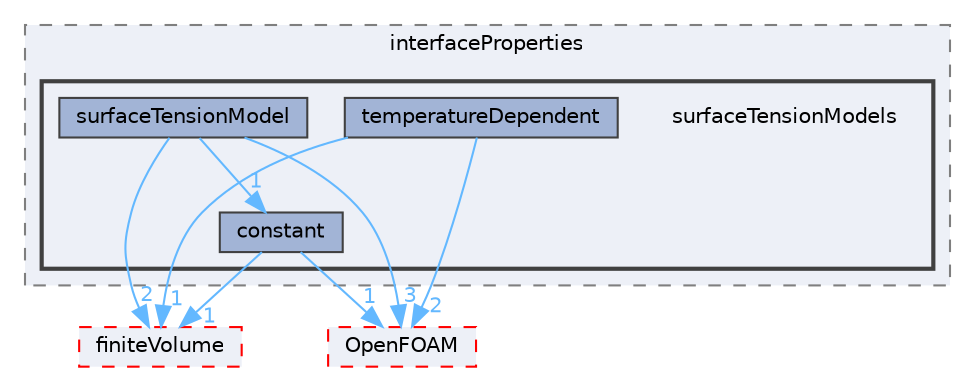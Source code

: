 digraph "src/transportModels/interfaceProperties/surfaceTensionModels"
{
 // LATEX_PDF_SIZE
  bgcolor="transparent";
  edge [fontname=Helvetica,fontsize=10,labelfontname=Helvetica,labelfontsize=10];
  node [fontname=Helvetica,fontsize=10,shape=box,height=0.2,width=0.4];
  compound=true
  subgraph clusterdir_c88d6d7462244dc5ba84ed1605548fd3 {
    graph [ bgcolor="#edf0f7", pencolor="grey50", label="interfaceProperties", fontname=Helvetica,fontsize=10 style="filled,dashed", URL="dir_c88d6d7462244dc5ba84ed1605548fd3.html",tooltip=""]
  subgraph clusterdir_dc92906025d300e07c2d328d2da6891d {
    graph [ bgcolor="#edf0f7", pencolor="grey25", label="", fontname=Helvetica,fontsize=10 style="filled,bold", URL="dir_dc92906025d300e07c2d328d2da6891d.html",tooltip=""]
    dir_dc92906025d300e07c2d328d2da6891d [shape=plaintext, label="surfaceTensionModels"];
  dir_8888a23d3d0cfdf0488b89bf0ff98a9a [label="constant", fillcolor="#a2b4d6", color="grey25", style="filled", URL="dir_8888a23d3d0cfdf0488b89bf0ff98a9a.html",tooltip=""];
  dir_771ded963c2b75e01278572526a12f49 [label="surfaceTensionModel", fillcolor="#a2b4d6", color="grey25", style="filled", URL="dir_771ded963c2b75e01278572526a12f49.html",tooltip=""];
  dir_8f7a547b59131362f432ed0c5152364b [label="temperatureDependent", fillcolor="#a2b4d6", color="grey25", style="filled", URL="dir_8f7a547b59131362f432ed0c5152364b.html",tooltip=""];
  }
  }
  dir_9bd15774b555cf7259a6fa18f99fe99b [label="finiteVolume", fillcolor="#edf0f7", color="red", style="filled,dashed", URL="dir_9bd15774b555cf7259a6fa18f99fe99b.html",tooltip=""];
  dir_c5473ff19b20e6ec4dfe5c310b3778a8 [label="OpenFOAM", fillcolor="#edf0f7", color="red", style="filled,dashed", URL="dir_c5473ff19b20e6ec4dfe5c310b3778a8.html",tooltip=""];
  dir_8888a23d3d0cfdf0488b89bf0ff98a9a->dir_9bd15774b555cf7259a6fa18f99fe99b [headlabel="1", labeldistance=1.5 headhref="dir_000615_001387.html" href="dir_000615_001387.html" color="steelblue1" fontcolor="steelblue1"];
  dir_8888a23d3d0cfdf0488b89bf0ff98a9a->dir_c5473ff19b20e6ec4dfe5c310b3778a8 [headlabel="1", labeldistance=1.5 headhref="dir_000615_002695.html" href="dir_000615_002695.html" color="steelblue1" fontcolor="steelblue1"];
  dir_771ded963c2b75e01278572526a12f49->dir_8888a23d3d0cfdf0488b89bf0ff98a9a [headlabel="1", labeldistance=1.5 headhref="dir_003881_000615.html" href="dir_003881_000615.html" color="steelblue1" fontcolor="steelblue1"];
  dir_771ded963c2b75e01278572526a12f49->dir_9bd15774b555cf7259a6fa18f99fe99b [headlabel="2", labeldistance=1.5 headhref="dir_003881_001387.html" href="dir_003881_001387.html" color="steelblue1" fontcolor="steelblue1"];
  dir_771ded963c2b75e01278572526a12f49->dir_c5473ff19b20e6ec4dfe5c310b3778a8 [headlabel="3", labeldistance=1.5 headhref="dir_003881_002695.html" href="dir_003881_002695.html" color="steelblue1" fontcolor="steelblue1"];
  dir_8f7a547b59131362f432ed0c5152364b->dir_9bd15774b555cf7259a6fa18f99fe99b [headlabel="1", labeldistance=1.5 headhref="dir_003969_001387.html" href="dir_003969_001387.html" color="steelblue1" fontcolor="steelblue1"];
  dir_8f7a547b59131362f432ed0c5152364b->dir_c5473ff19b20e6ec4dfe5c310b3778a8 [headlabel="2", labeldistance=1.5 headhref="dir_003969_002695.html" href="dir_003969_002695.html" color="steelblue1" fontcolor="steelblue1"];
}
